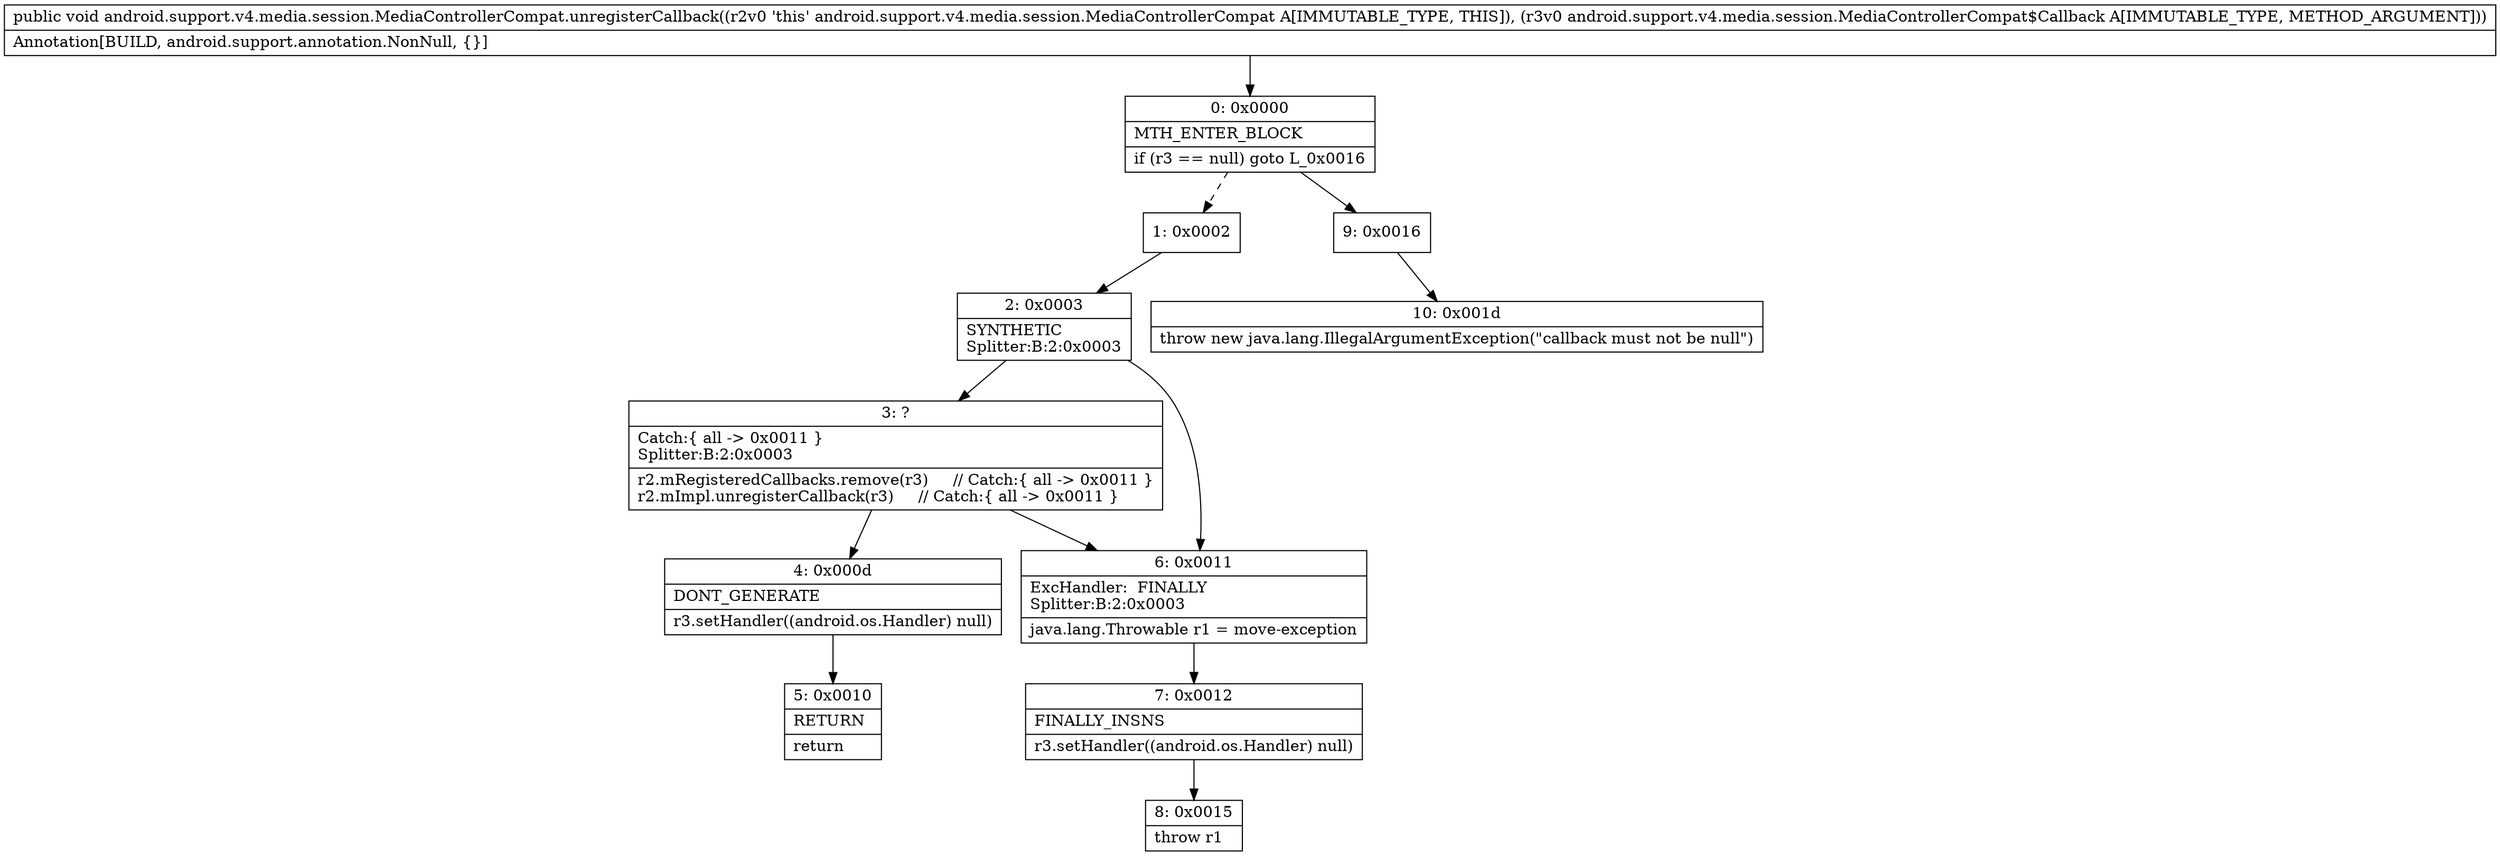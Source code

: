 digraph "CFG forandroid.support.v4.media.session.MediaControllerCompat.unregisterCallback(Landroid\/support\/v4\/media\/session\/MediaControllerCompat$Callback;)V" {
Node_0 [shape=record,label="{0\:\ 0x0000|MTH_ENTER_BLOCK\l|if (r3 == null) goto L_0x0016\l}"];
Node_1 [shape=record,label="{1\:\ 0x0002}"];
Node_2 [shape=record,label="{2\:\ 0x0003|SYNTHETIC\lSplitter:B:2:0x0003\l}"];
Node_3 [shape=record,label="{3\:\ ?|Catch:\{ all \-\> 0x0011 \}\lSplitter:B:2:0x0003\l|r2.mRegisteredCallbacks.remove(r3)     \/\/ Catch:\{ all \-\> 0x0011 \}\lr2.mImpl.unregisterCallback(r3)     \/\/ Catch:\{ all \-\> 0x0011 \}\l}"];
Node_4 [shape=record,label="{4\:\ 0x000d|DONT_GENERATE\l|r3.setHandler((android.os.Handler) null)\l}"];
Node_5 [shape=record,label="{5\:\ 0x0010|RETURN\l|return\l}"];
Node_6 [shape=record,label="{6\:\ 0x0011|ExcHandler:  FINALLY\lSplitter:B:2:0x0003\l|java.lang.Throwable r1 = move\-exception\l}"];
Node_7 [shape=record,label="{7\:\ 0x0012|FINALLY_INSNS\l|r3.setHandler((android.os.Handler) null)\l}"];
Node_8 [shape=record,label="{8\:\ 0x0015|throw r1\l}"];
Node_9 [shape=record,label="{9\:\ 0x0016}"];
Node_10 [shape=record,label="{10\:\ 0x001d|throw new java.lang.IllegalArgumentException(\"callback must not be null\")\l}"];
MethodNode[shape=record,label="{public void android.support.v4.media.session.MediaControllerCompat.unregisterCallback((r2v0 'this' android.support.v4.media.session.MediaControllerCompat A[IMMUTABLE_TYPE, THIS]), (r3v0 android.support.v4.media.session.MediaControllerCompat$Callback A[IMMUTABLE_TYPE, METHOD_ARGUMENT]))  | Annotation[BUILD, android.support.annotation.NonNull, \{\}]\l}"];
MethodNode -> Node_0;
Node_0 -> Node_1[style=dashed];
Node_0 -> Node_9;
Node_1 -> Node_2;
Node_2 -> Node_3;
Node_2 -> Node_6;
Node_3 -> Node_4;
Node_3 -> Node_6;
Node_4 -> Node_5;
Node_6 -> Node_7;
Node_7 -> Node_8;
Node_9 -> Node_10;
}

